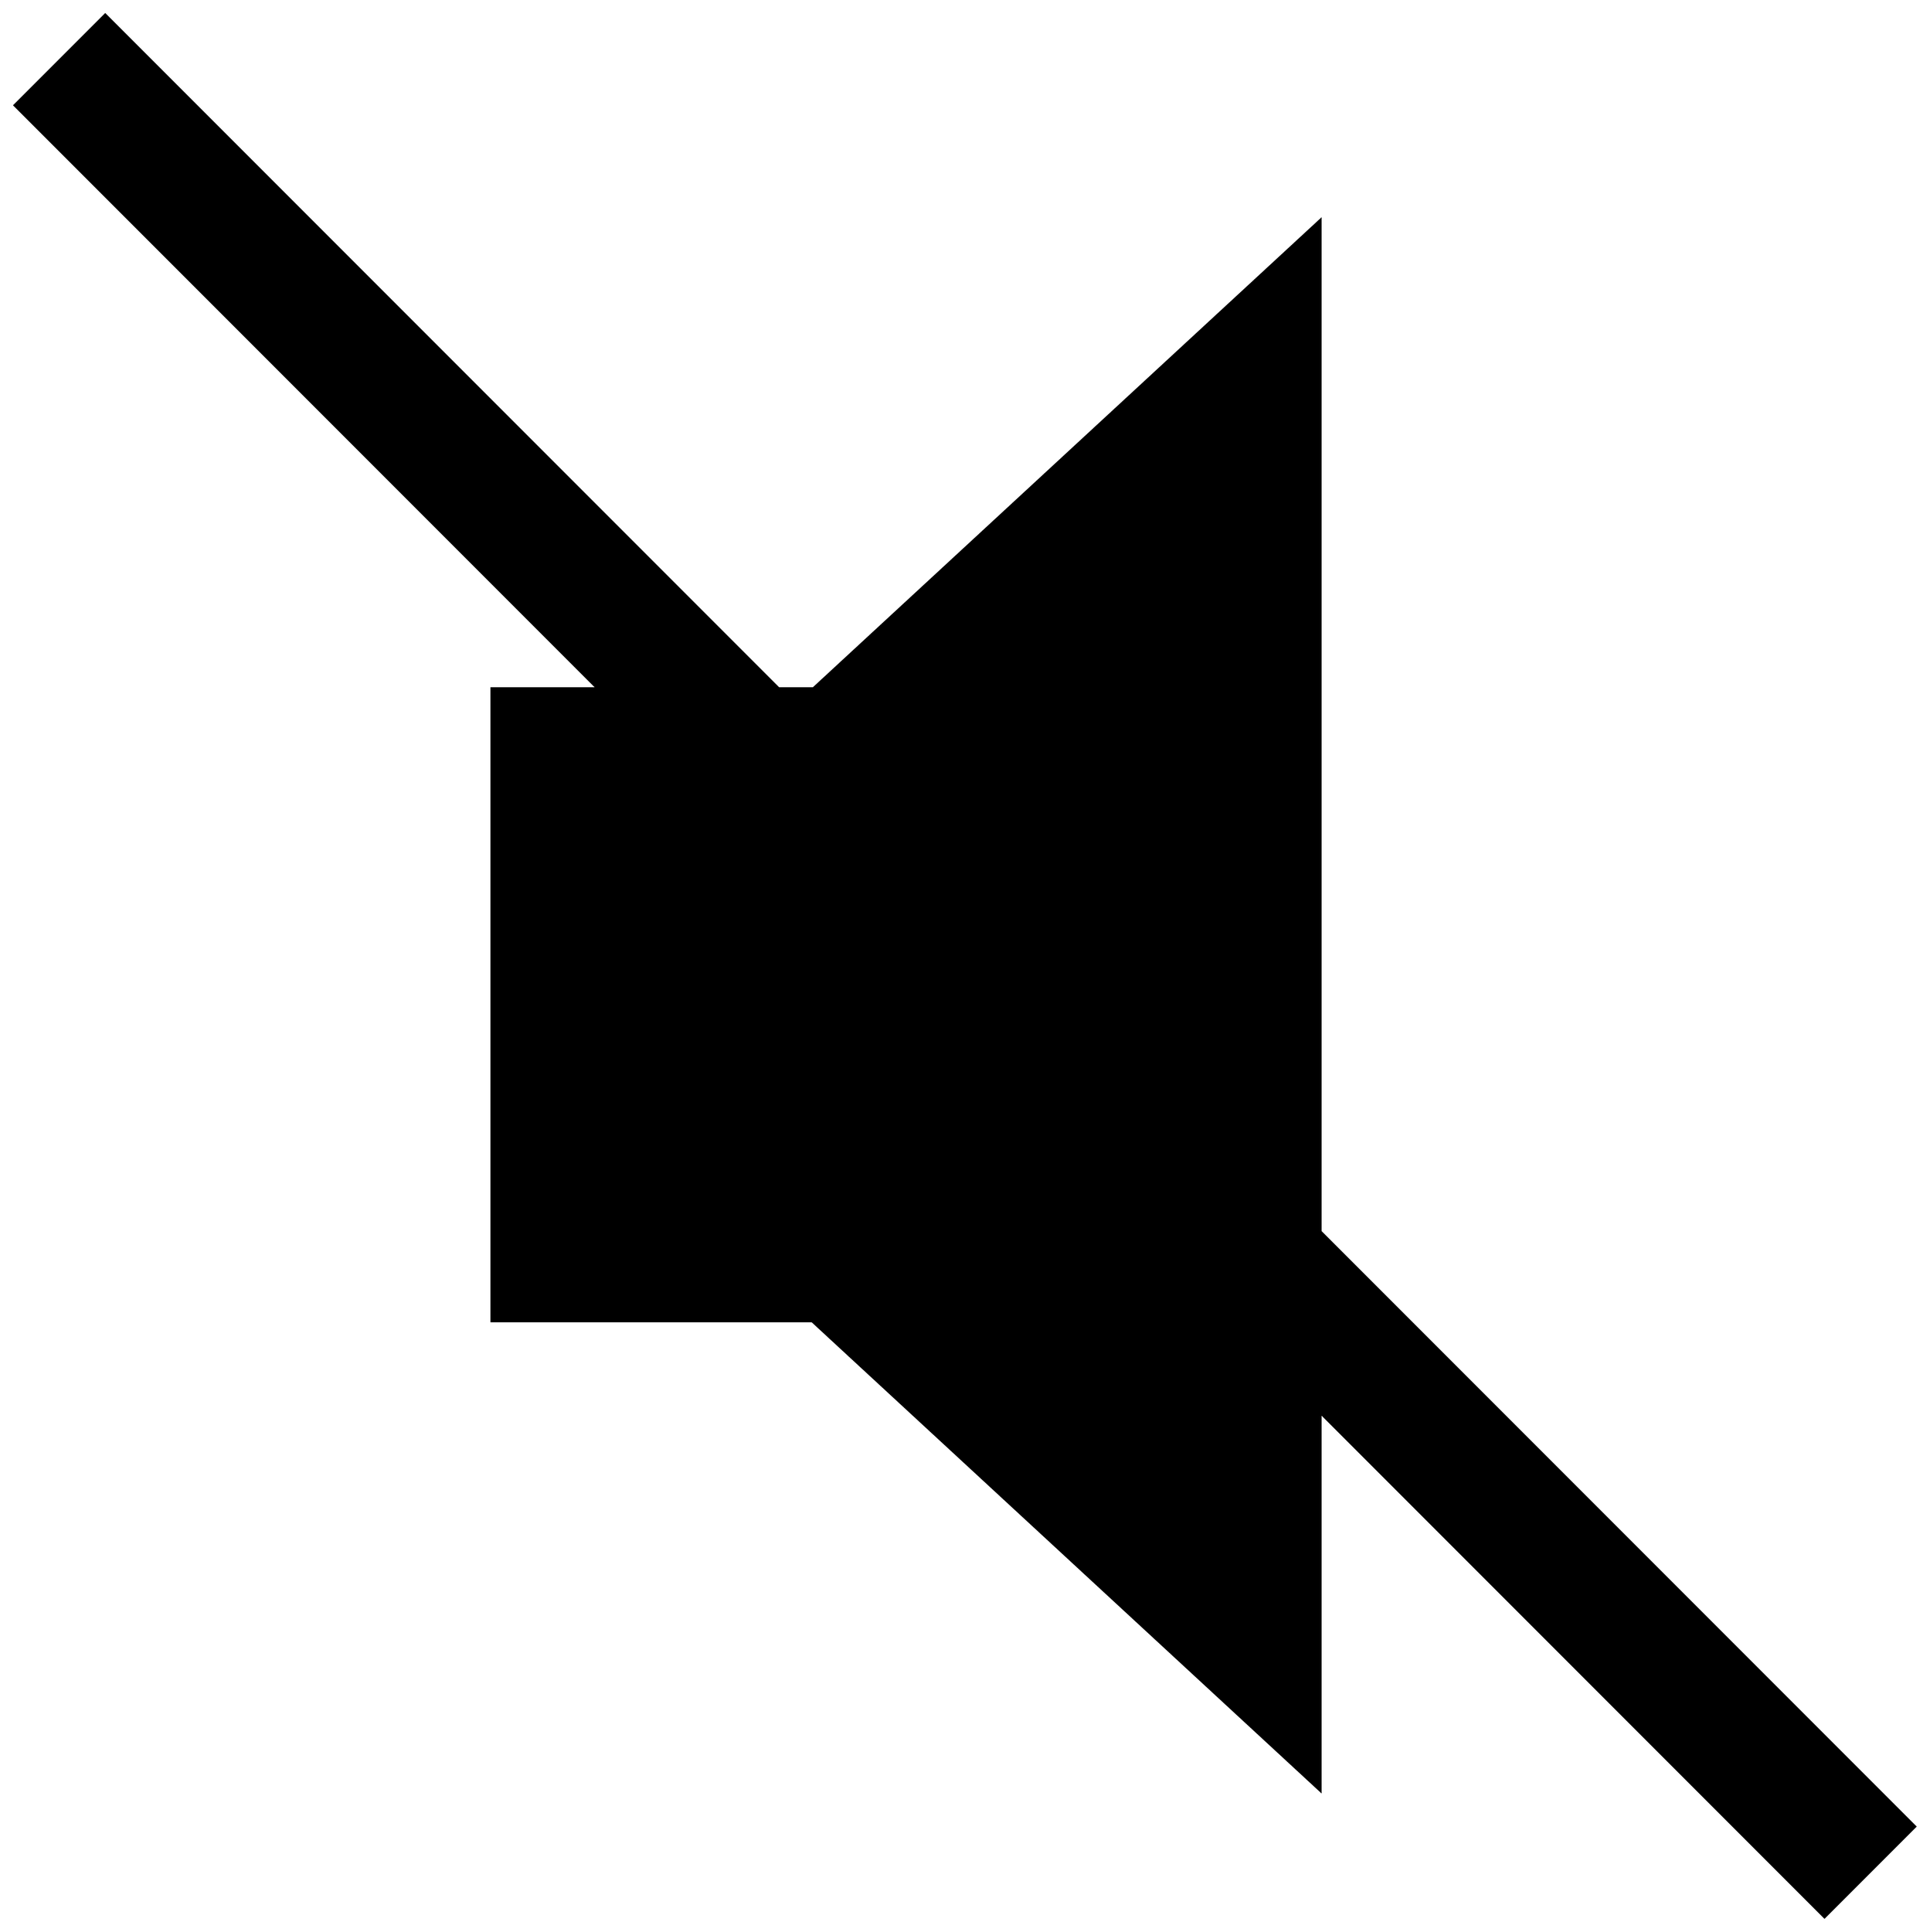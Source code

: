 


\begin{tikzpicture}[y=0.80pt, x=0.80pt, yscale=-1.0, xscale=1.0, inner sep=0pt, outer sep=0pt]
\begin{scope}[shift={(100.0,1795.0)},nonzero rule]
  \path[draw=.,fill=.,line width=1.600pt] (1761.0,126.0) --
    (1677.0,210.0) -- (1210.0,-257.0) -- (1210.0,93.0) --
    (739.0,-342.0) -- (442.0,-342.0) -- (442.0,-928.0) --
    (540.0,-928.0) -- (0.0,-1468.0) -- (84.0,-1552.0) --
    (708.0,-928.0) -- (740.0,-928.0) -- (1210.0,-1362.0) --
    (1210.0,-425.0) -- (1761.0,126.0) -- cycle;
\end{scope}

\end{tikzpicture}

